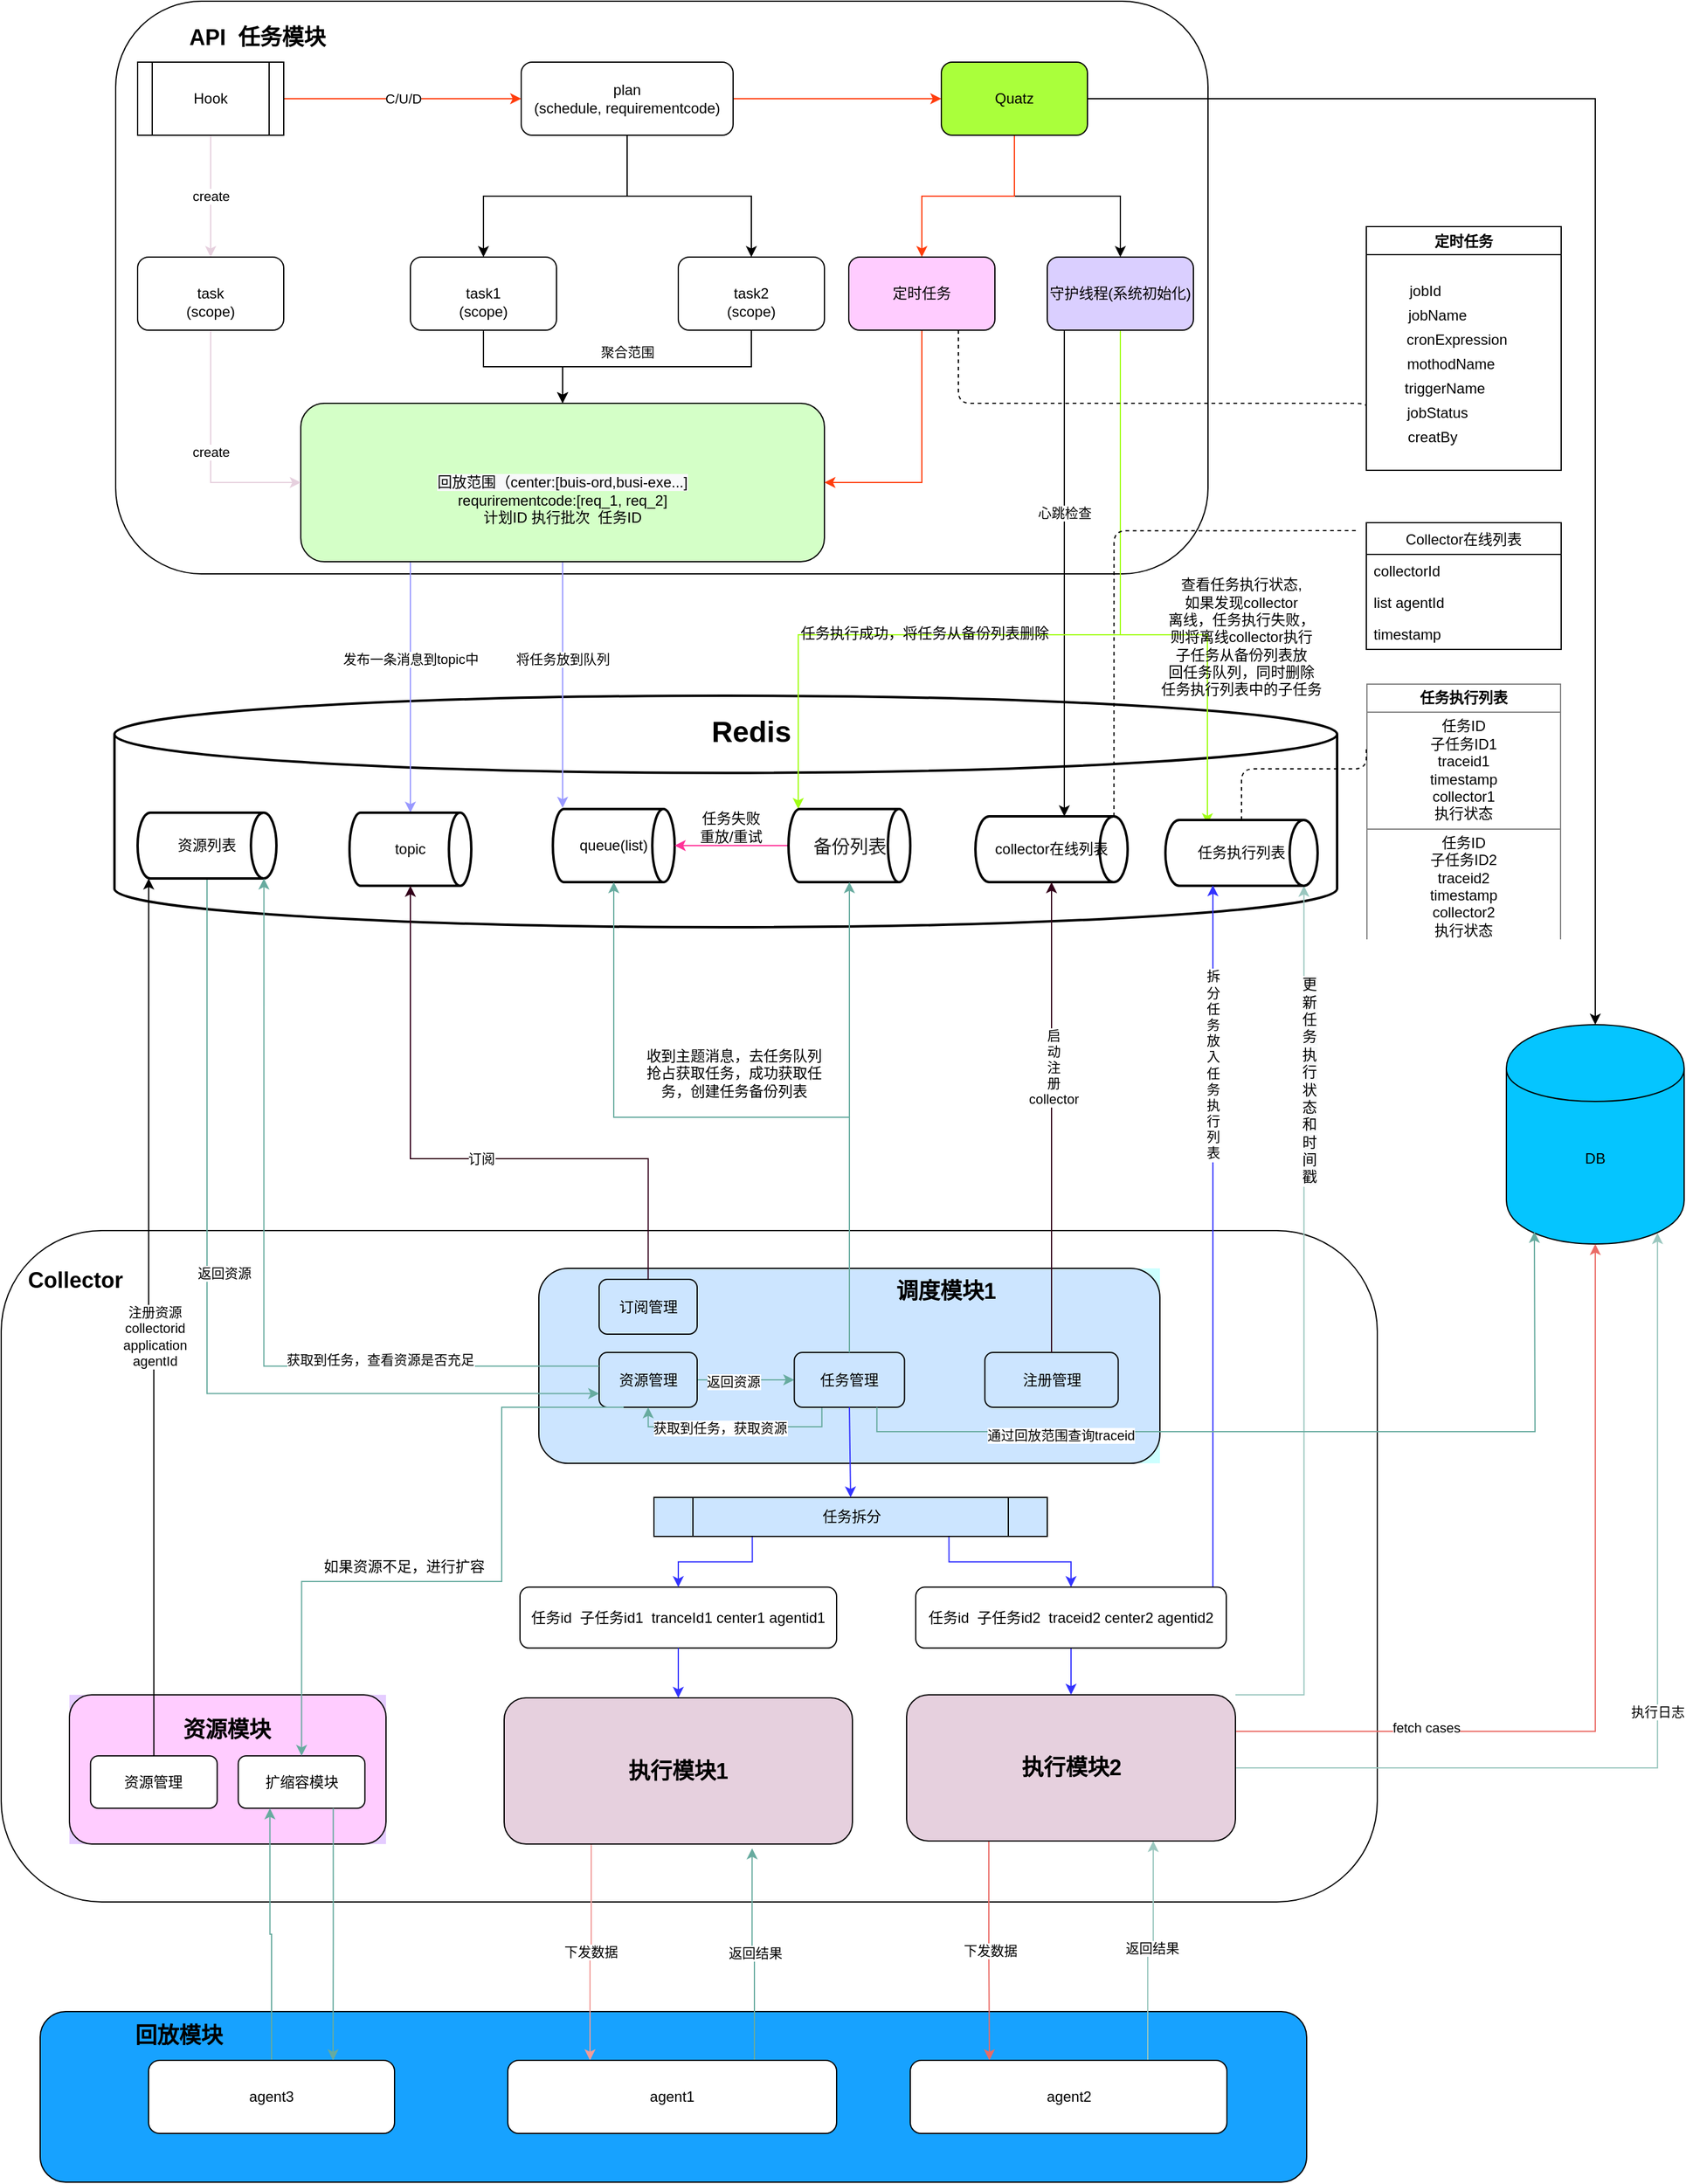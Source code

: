 <mxfile version="13.1.0" type="github">
  <diagram id="a6d8qoQg7wmettdPWS81" name="第 1 页">
    <mxGraphModel dx="1323" dy="717" grid="1" gridSize="10" guides="1" tooltips="1" connect="1" arrows="1" fold="1" page="1" pageScale="1" pageWidth="827" pageHeight="1169" math="0" shadow="0">
      <root>
        <mxCell id="0" />
        <mxCell id="1" parent="0" />
        <mxCell id="HE5zqGtq0i5ZuVJ_DL0v-15" value="Collector在线列表" style="swimlane;fontStyle=0;childLayout=stackLayout;horizontal=1;startSize=26;fillColor=none;horizontalStack=0;resizeParent=1;resizeParentMax=0;resizeLast=0;collapsible=1;marginBottom=0;" vertex="1" parent="1">
          <mxGeometry x="1260" y="528" width="160" height="104" as="geometry">
            <mxRectangle x="1260" y="250" width="130" height="26" as="alternateBounds" />
          </mxGeometry>
        </mxCell>
        <mxCell id="HE5zqGtq0i5ZuVJ_DL0v-16" value="collectorId" style="text;strokeColor=none;fillColor=none;align=left;verticalAlign=top;spacingLeft=4;spacingRight=4;overflow=hidden;rotatable=0;points=[[0,0.5],[1,0.5]];portConstraint=eastwest;" vertex="1" parent="HE5zqGtq0i5ZuVJ_DL0v-15">
          <mxGeometry y="26" width="160" height="26" as="geometry" />
        </mxCell>
        <mxCell id="HE5zqGtq0i5ZuVJ_DL0v-17" value="list agentId" style="text;strokeColor=none;fillColor=none;align=left;verticalAlign=top;spacingLeft=4;spacingRight=4;overflow=hidden;rotatable=0;points=[[0,0.5],[1,0.5]];portConstraint=eastwest;" vertex="1" parent="HE5zqGtq0i5ZuVJ_DL0v-15">
          <mxGeometry y="52" width="160" height="26" as="geometry" />
        </mxCell>
        <mxCell id="HE5zqGtq0i5ZuVJ_DL0v-18" value="timestamp&#xa;" style="text;strokeColor=none;fillColor=none;align=left;verticalAlign=top;spacingLeft=4;spacingRight=4;overflow=hidden;rotatable=0;points=[[0,0.5],[1,0.5]];portConstraint=eastwest;" vertex="1" parent="HE5zqGtq0i5ZuVJ_DL0v-15">
          <mxGeometry y="78" width="160" height="26" as="geometry" />
        </mxCell>
        <mxCell id="HE5zqGtq0i5ZuVJ_DL0v-5" value="" style="rounded=1;whiteSpace=wrap;html=1;" vertex="1" parent="1">
          <mxGeometry x="139" y="1109" width="1130" height="551" as="geometry" />
        </mxCell>
        <mxCell id="qAdTjsP8O6FM5Z1obVZ--37" value="" style="rounded=1;whiteSpace=wrap;html=1;fillColor=#17A2FF;" parent="1" vertex="1">
          <mxGeometry x="171" y="1750" width="1040" height="140" as="geometry" />
        </mxCell>
        <mxCell id="yvgwfU8hFtTpQq32b1yH-145" value="" style="strokeWidth=2;html=1;shape=mxgraph.flowchart.database;whiteSpace=wrap;fillColor=#FFFFFF;" parent="1" vertex="1">
          <mxGeometry x="232" y="670" width="1004" height="190" as="geometry" />
        </mxCell>
        <mxCell id="yvgwfU8hFtTpQq32b1yH-130" value="" style="rounded=1;whiteSpace=wrap;html=1;fillColor=#FFFFFF;strokeColor=#000000;" parent="1" vertex="1">
          <mxGeometry x="233" y="100" width="897" height="470" as="geometry" />
        </mxCell>
        <mxCell id="FVSSslxMcm7K-c5CqzQ3-8" style="edgeStyle=orthogonalEdgeStyle;rounded=0;orthogonalLoop=1;jettySize=auto;html=1;exitX=0.5;exitY=1;exitDx=0;exitDy=0;entryX=0.5;entryY=0;entryDx=0;entryDy=0;" parent="1" source="FVSSslxMcm7K-c5CqzQ3-2" target="FVSSslxMcm7K-c5CqzQ3-3" edge="1">
          <mxGeometry relative="1" as="geometry" />
        </mxCell>
        <mxCell id="jSEHMp3xiI0pvjKX2GBw-10" style="edgeStyle=orthogonalEdgeStyle;rounded=0;orthogonalLoop=1;jettySize=auto;html=1;exitX=1;exitY=0.5;exitDx=0;exitDy=0;entryX=0;entryY=0.5;entryDx=0;entryDy=0;strokeColor=#FF3D0D;" parent="1" source="FVSSslxMcm7K-c5CqzQ3-2" target="qAdTjsP8O6FM5Z1obVZ--5" edge="1">
          <mxGeometry relative="1" as="geometry" />
        </mxCell>
        <mxCell id="yvgwfU8hFtTpQq32b1yH-206" style="edgeStyle=orthogonalEdgeStyle;rounded=0;orthogonalLoop=1;jettySize=auto;html=1;exitX=0.5;exitY=1;exitDx=0;exitDy=0;entryX=0.5;entryY=0;entryDx=0;entryDy=0;" parent="1" source="FVSSslxMcm7K-c5CqzQ3-2" target="FVSSslxMcm7K-c5CqzQ3-5" edge="1">
          <mxGeometry relative="1" as="geometry" />
        </mxCell>
        <mxCell id="FVSSslxMcm7K-c5CqzQ3-2" value="plan&lt;br&gt;(schedule, requirementcode)" style="rounded=1;whiteSpace=wrap;html=1;" parent="1" vertex="1">
          <mxGeometry x="566" y="150" width="174" height="60" as="geometry" />
        </mxCell>
        <mxCell id="yvgwfU8hFtTpQq32b1yH-204" style="edgeStyle=orthogonalEdgeStyle;rounded=0;orthogonalLoop=1;jettySize=auto;html=1;exitX=0.5;exitY=1;exitDx=0;exitDy=0;entryX=0.5;entryY=0;entryDx=0;entryDy=0;" parent="1" source="FVSSslxMcm7K-c5CqzQ3-3" target="FVSSslxMcm7K-c5CqzQ3-16" edge="1">
          <mxGeometry relative="1" as="geometry" />
        </mxCell>
        <mxCell id="FVSSslxMcm7K-c5CqzQ3-3" value="&lt;br&gt;task1&lt;br&gt;(scope)" style="rounded=1;whiteSpace=wrap;html=1;" parent="1" vertex="1">
          <mxGeometry x="475" y="310" width="120" height="60" as="geometry" />
        </mxCell>
        <mxCell id="yvgwfU8hFtTpQq32b1yH-207" style="edgeStyle=orthogonalEdgeStyle;rounded=0;orthogonalLoop=1;jettySize=auto;html=1;exitX=0.5;exitY=1;exitDx=0;exitDy=0;entryX=0.5;entryY=0;entryDx=0;entryDy=0;" parent="1" source="FVSSslxMcm7K-c5CqzQ3-5" target="FVSSslxMcm7K-c5CqzQ3-16" edge="1">
          <mxGeometry relative="1" as="geometry" />
        </mxCell>
        <mxCell id="yvgwfU8hFtTpQq32b1yH-208" value="聚合范围" style="edgeLabel;html=1;align=center;verticalAlign=middle;resizable=0;points=[];" parent="yvgwfU8hFtTpQq32b1yH-207" vertex="1" connectable="0">
          <mxGeometry x="0.63" y="-6" relative="1" as="geometry">
            <mxPoint x="43" y="-6" as="offset" />
          </mxGeometry>
        </mxCell>
        <mxCell id="FVSSslxMcm7K-c5CqzQ3-5" value="&lt;br&gt;task2&lt;br&gt;(scope)" style="rounded=1;whiteSpace=wrap;html=1;" parent="1" vertex="1">
          <mxGeometry x="695" y="310" width="120" height="60" as="geometry" />
        </mxCell>
        <mxCell id="yvgwfU8hFtTpQq32b1yH-150" value="发布一条消息到topic中" style="edgeStyle=orthogonalEdgeStyle;rounded=0;orthogonalLoop=1;jettySize=auto;html=1;exitX=0.25;exitY=1;exitDx=0;exitDy=0;entryX=0.5;entryY=0;entryDx=0;entryDy=0;entryPerimeter=0;strokeColor=#9999FF;" parent="1" source="FVSSslxMcm7K-c5CqzQ3-16" target="yvgwfU8hFtTpQq32b1yH-152" edge="1">
          <mxGeometry x="-0.128" relative="1" as="geometry">
            <Array as="points">
              <mxPoint x="475" y="560" />
            </Array>
            <mxPoint as="offset" />
          </mxGeometry>
        </mxCell>
        <mxCell id="HE5zqGtq0i5ZuVJ_DL0v-50" value="将任务放到队列" style="edgeStyle=elbowEdgeStyle;rounded=0;orthogonalLoop=1;jettySize=auto;elbow=vertical;html=1;exitX=0.5;exitY=1;exitDx=0;exitDy=0;entryX=0.08;entryY=0;entryDx=0;entryDy=0;entryPerimeter=0;fillColor=#A1FF14;strokeColor=#9999FF;" edge="1" parent="1">
          <mxGeometry x="0.005" y="21" relative="1" as="geometry">
            <mxPoint x="600" y="559" as="sourcePoint" />
            <mxPoint x="600" y="762" as="targetPoint" />
            <mxPoint x="-21" y="-21" as="offset" />
          </mxGeometry>
        </mxCell>
        <mxCell id="FVSSslxMcm7K-c5CqzQ3-16" value="&lt;br&gt;&lt;br&gt;&lt;span style=&quot;color: rgb(0 , 0 , 0) ; font-family: &amp;#34;helvetica&amp;#34; ; font-size: 12px ; font-style: normal ; font-weight: 400 ; letter-spacing: normal ; text-align: center ; text-indent: 0px ; text-transform: none ; word-spacing: 0px ; background-color: rgb(248 , 249 , 250) ; float: none ; display: inline&quot;&gt;回放范围（center:[buis-ord,busi-exe...]&lt;/span&gt;&lt;br&gt;requrirementcode:[req_1, req_2]&lt;br&gt;计划ID 执行批次&amp;nbsp; 任务ID" style="rounded=1;whiteSpace=wrap;html=1;fillColor=#D4FFC7;" parent="1" vertex="1">
          <mxGeometry x="385" y="430" width="430" height="130" as="geometry" />
        </mxCell>
        <mxCell id="qAdTjsP8O6FM5Z1obVZ--29" value="C/U/D" style="edgeStyle=orthogonalEdgeStyle;rounded=0;orthogonalLoop=1;jettySize=auto;html=1;exitX=1;exitY=0.5;exitDx=0;exitDy=0;strokeColor=#FF3D0D;" parent="1" source="qAdTjsP8O6FM5Z1obVZ--1" target="FVSSslxMcm7K-c5CqzQ3-2" edge="1">
          <mxGeometry relative="1" as="geometry" />
        </mxCell>
        <mxCell id="yvgwfU8hFtTpQq32b1yH-189" value="create" style="edgeStyle=orthogonalEdgeStyle;rounded=0;orthogonalLoop=1;jettySize=auto;html=1;exitX=0.5;exitY=1;exitDx=0;exitDy=0;entryX=0.5;entryY=0;entryDx=0;entryDy=0;strokeColor=#E6D0DE;" parent="1" source="qAdTjsP8O6FM5Z1obVZ--1" target="yvgwfU8hFtTpQq32b1yH-188" edge="1">
          <mxGeometry relative="1" as="geometry" />
        </mxCell>
        <mxCell id="qAdTjsP8O6FM5Z1obVZ--1" value="Hook" style="shape=process;whiteSpace=wrap;html=1;backgroundOutline=1;" parent="1" vertex="1">
          <mxGeometry x="251" y="150" width="120" height="60" as="geometry" />
        </mxCell>
        <mxCell id="yvgwfU8hFtTpQq32b1yH-195" style="edgeStyle=orthogonalEdgeStyle;rounded=0;orthogonalLoop=1;jettySize=auto;html=1;exitX=0.5;exitY=1;exitDx=0;exitDy=0;entryX=0.5;entryY=0;entryDx=0;entryDy=0;" parent="1" source="qAdTjsP8O6FM5Z1obVZ--5" target="qAdTjsP8O6FM5Z1obVZ--7" edge="1">
          <mxGeometry relative="1" as="geometry" />
        </mxCell>
        <mxCell id="yvgwfU8hFtTpQq32b1yH-196" style="edgeStyle=orthogonalEdgeStyle;rounded=0;orthogonalLoop=1;jettySize=auto;html=1;exitX=0.5;exitY=1;exitDx=0;exitDy=0;entryX=0.5;entryY=0;entryDx=0;entryDy=0;strokeColor=#FF3D0D;" parent="1" source="qAdTjsP8O6FM5Z1obVZ--5" target="yvgwfU8hFtTpQq32b1yH-132" edge="1">
          <mxGeometry relative="1" as="geometry" />
        </mxCell>
        <mxCell id="HE5zqGtq0i5ZuVJ_DL0v-4" style="edgeStyle=orthogonalEdgeStyle;rounded=0;orthogonalLoop=1;jettySize=auto;html=1;exitX=1;exitY=0.5;exitDx=0;exitDy=0;" edge="1" parent="1" source="qAdTjsP8O6FM5Z1obVZ--5" target="qAdTjsP8O6FM5Z1obVZ--9">
          <mxGeometry relative="1" as="geometry" />
        </mxCell>
        <mxCell id="qAdTjsP8O6FM5Z1obVZ--5" value="Quatz" style="rounded=1;whiteSpace=wrap;html=1;fillColor=#AAFF3B;" parent="1" vertex="1">
          <mxGeometry x="911" y="150" width="120" height="60" as="geometry" />
        </mxCell>
        <mxCell id="yvgwfU8hFtTpQq32b1yH-255" value="心跳检查" style="edgeStyle=elbowEdgeStyle;rounded=0;orthogonalLoop=1;jettySize=auto;html=1;exitX=0.5;exitY=1;exitDx=0;exitDy=0;" parent="1" edge="1">
          <mxGeometry y="-49" relative="1" as="geometry">
            <mxPoint x="1012" y="370" as="sourcePoint" />
            <mxPoint x="1012" y="769" as="targetPoint" />
            <mxPoint x="49" y="-50" as="offset" />
          </mxGeometry>
        </mxCell>
        <mxCell id="HE5zqGtq0i5ZuVJ_DL0v-67" style="edgeStyle=orthogonalEdgeStyle;rounded=0;orthogonalLoop=1;jettySize=auto;html=1;exitX=0.5;exitY=1;exitDx=0;exitDy=0;entryX=0.276;entryY=0.065;entryDx=0;entryDy=0;entryPerimeter=0;strokeColor=#A1FF14;fillColor=#FFFF99;" edge="1" parent="1" source="qAdTjsP8O6FM5Z1obVZ--7" target="yvgwfU8hFtTpQq32b1yH-167">
          <mxGeometry relative="1" as="geometry">
            <Array as="points">
              <mxPoint x="1058" y="620" />
              <mxPoint x="1130" y="620" />
            </Array>
          </mxGeometry>
        </mxCell>
        <mxCell id="HE5zqGtq0i5ZuVJ_DL0v-108" style="edgeStyle=orthogonalEdgeStyle;rounded=0;orthogonalLoop=1;jettySize=auto;html=1;exitX=0.5;exitY=1;exitDx=0;exitDy=0;entryX=0.08;entryY=0;entryDx=0;entryDy=0;entryPerimeter=0;strokeColor=#A1FF14;fillColor=#FFFF99;" edge="1" parent="1" source="qAdTjsP8O6FM5Z1obVZ--7" target="yvgwfU8hFtTpQq32b1yH-164">
          <mxGeometry relative="1" as="geometry">
            <Array as="points">
              <mxPoint x="1058" y="620" />
              <mxPoint x="794" y="620" />
            </Array>
          </mxGeometry>
        </mxCell>
        <mxCell id="qAdTjsP8O6FM5Z1obVZ--7" value="守护线程(系统初始化)" style="rounded=1;whiteSpace=wrap;html=1;fillColor=#DACFFF;" parent="1" vertex="1">
          <mxGeometry x="998" y="310" width="120" height="60" as="geometry" />
        </mxCell>
        <mxCell id="qAdTjsP8O6FM5Z1obVZ--9" value="DB" style="shape=cylinder;whiteSpace=wrap;html=1;boundedLbl=1;backgroundOutline=1;fillColor=#05C5FF;" parent="1" vertex="1">
          <mxGeometry x="1375" y="940" width="146" height="180" as="geometry" />
        </mxCell>
        <mxCell id="yvgwfU8hFtTpQq32b1yH-243" value="执行日志" style="edgeStyle=orthogonalEdgeStyle;rounded=0;orthogonalLoop=1;jettySize=auto;html=1;exitX=1;exitY=0.5;exitDx=0;exitDy=0;entryX=0.85;entryY=0.95;entryDx=0;entryDy=0;entryPerimeter=0;strokeColor=#9AC7BF;" parent="1" source="qAdTjsP8O6FM5Z1obVZ--21" target="qAdTjsP8O6FM5Z1obVZ--9" edge="1">
          <mxGeometry relative="1" as="geometry" />
        </mxCell>
        <mxCell id="yvgwfU8hFtTpQq32b1yH-307" style="edgeStyle=orthogonalEdgeStyle;rounded=0;orthogonalLoop=1;jettySize=auto;html=1;exitX=1;exitY=0.25;exitDx=0;exitDy=0;entryX=0.5;entryY=1;entryDx=0;entryDy=0;strokeColor=#EA6B66;" parent="1" source="qAdTjsP8O6FM5Z1obVZ--21" target="qAdTjsP8O6FM5Z1obVZ--9" edge="1">
          <mxGeometry relative="1" as="geometry" />
        </mxCell>
        <mxCell id="yvgwfU8hFtTpQq32b1yH-308" value="fetch cases" style="edgeLabel;html=1;align=center;verticalAlign=middle;resizable=0;points=[];" parent="yvgwfU8hFtTpQq32b1yH-307" vertex="1" connectable="0">
          <mxGeometry x="-0.552" y="3" relative="1" as="geometry">
            <mxPoint as="offset" />
          </mxGeometry>
        </mxCell>
        <mxCell id="yvgwfU8hFtTpQq32b1yH-319" value="下发数据" style="edgeStyle=orthogonalEdgeStyle;rounded=0;orthogonalLoop=1;jettySize=auto;html=1;exitX=0.25;exitY=1;exitDx=0;exitDy=0;entryX=0.25;entryY=0;entryDx=0;entryDy=0;strokeColor=#EA6B66;" parent="1" source="qAdTjsP8O6FM5Z1obVZ--21" target="yvgwfU8hFtTpQq32b1yH-310" edge="1">
          <mxGeometry relative="1" as="geometry" />
        </mxCell>
        <mxCell id="HE5zqGtq0i5ZuVJ_DL0v-87" style="edgeStyle=orthogonalEdgeStyle;rounded=0;orthogonalLoop=1;jettySize=auto;html=1;exitX=1;exitY=0;exitDx=0;exitDy=0;entryX=0.91;entryY=1;entryDx=0;entryDy=0;entryPerimeter=0;strokeColor=#9AC7BF;fillColor=#FFFF99;" edge="1" parent="1" source="qAdTjsP8O6FM5Z1obVZ--21" target="yvgwfU8hFtTpQq32b1yH-167">
          <mxGeometry relative="1" as="geometry">
            <Array as="points">
              <mxPoint x="1209" y="1490" />
            </Array>
          </mxGeometry>
        </mxCell>
        <mxCell id="HE5zqGtq0i5ZuVJ_DL0v-117" value="&lt;span style=&quot;font-size: 12px ; background-color: rgb(248 , 249 , 250)&quot;&gt;更&lt;/span&gt;&lt;br style=&quot;font-size: 12px ; background-color: rgb(248 , 249 , 250)&quot;&gt;&lt;span style=&quot;font-size: 12px ; background-color: rgb(248 , 249 , 250)&quot;&gt;新&lt;/span&gt;&lt;br style=&quot;font-size: 12px ; background-color: rgb(248 , 249 , 250)&quot;&gt;&lt;span style=&quot;font-size: 12px ; background-color: rgb(248 , 249 , 250)&quot;&gt;任&lt;/span&gt;&lt;br style=&quot;font-size: 12px ; background-color: rgb(248 , 249 , 250)&quot;&gt;&lt;span style=&quot;font-size: 12px ; background-color: rgb(248 , 249 , 250)&quot;&gt;务&lt;/span&gt;&lt;br style=&quot;font-size: 12px ; background-color: rgb(248 , 249 , 250)&quot;&gt;&lt;span style=&quot;font-size: 12px ; background-color: rgb(248 , 249 , 250)&quot;&gt;执&lt;/span&gt;&lt;br style=&quot;font-size: 12px ; background-color: rgb(248 , 249 , 250)&quot;&gt;&lt;span style=&quot;font-size: 12px ; background-color: rgb(248 , 249 , 250)&quot;&gt;行&lt;/span&gt;&lt;br style=&quot;font-size: 12px ; background-color: rgb(248 , 249 , 250)&quot;&gt;&lt;span style=&quot;font-size: 12px ; background-color: rgb(248 , 249 , 250)&quot;&gt;状&lt;/span&gt;&lt;br style=&quot;font-size: 12px ; background-color: rgb(248 , 249 , 250)&quot;&gt;&lt;span style=&quot;font-size: 12px ; background-color: rgb(248 , 249 , 250)&quot;&gt;态&lt;/span&gt;&lt;br style=&quot;font-size: 12px ; background-color: rgb(248 , 249 , 250)&quot;&gt;&lt;span style=&quot;font-size: 12px ; background-color: rgb(248 , 249 , 250)&quot;&gt;和&lt;/span&gt;&lt;br style=&quot;font-size: 12px ; background-color: rgb(248 , 249 , 250)&quot;&gt;&lt;span style=&quot;font-size: 12px ; background-color: rgb(248 , 249 , 250)&quot;&gt;时&lt;/span&gt;&lt;br style=&quot;font-size: 12px ; background-color: rgb(248 , 249 , 250)&quot;&gt;&lt;span style=&quot;font-size: 12px ; background-color: rgb(248 , 249 , 250)&quot;&gt;间&lt;/span&gt;&lt;br style=&quot;font-size: 12px ; background-color: rgb(248 , 249 , 250)&quot;&gt;&lt;span style=&quot;font-size: 12px ; background-color: rgb(248 , 249 , 250)&quot;&gt;戳&lt;/span&gt;" style="edgeLabel;html=1;align=center;verticalAlign=middle;resizable=0;points=[];" vertex="1" connectable="0" parent="HE5zqGtq0i5ZuVJ_DL0v-87">
          <mxGeometry x="0.705" y="-4" relative="1" as="geometry">
            <mxPoint y="53" as="offset" />
          </mxGeometry>
        </mxCell>
        <mxCell id="qAdTjsP8O6FM5Z1obVZ--21" value="&lt;font style=&quot;font-size: 18px&quot;&gt;&lt;b&gt;执行模块2&lt;/b&gt;&lt;/font&gt;" style="rounded=1;whiteSpace=wrap;html=1;fillColor=#E6D0DE;" parent="1" vertex="1">
          <mxGeometry x="882.5" y="1490" width="270" height="120" as="geometry" />
        </mxCell>
        <mxCell id="yvgwfU8hFtTpQq32b1yH-103" value="" style="group;fillColor=#E5CCFF;" parent="1" vertex="1" connectable="0">
          <mxGeometry x="195" y="1490" width="260" height="122.5" as="geometry" />
        </mxCell>
        <mxCell id="qAdTjsP8O6FM5Z1obVZ--30" value="" style="rounded=1;whiteSpace=wrap;html=1;fillColor=#FFCCFF;" parent="yvgwfU8hFtTpQq32b1yH-103" vertex="1">
          <mxGeometry width="260" height="122.5" as="geometry" />
        </mxCell>
        <mxCell id="yvgwfU8hFtTpQq32b1yH-29" value="&lt;font style=&quot;font-size: 18px&quot;&gt;&lt;b&gt;资源模块&lt;/b&gt;&lt;/font&gt;" style="text;html=1;strokeColor=none;fillColor=none;align=center;verticalAlign=middle;whiteSpace=wrap;rounded=0;" parent="yvgwfU8hFtTpQq32b1yH-103" vertex="1">
          <mxGeometry x="69.333" y="21.491" width="121.333" height="14.327" as="geometry" />
        </mxCell>
        <mxCell id="yvgwfU8hFtTpQq32b1yH-30" value="资源管理" style="rounded=1;whiteSpace=wrap;html=1;fillColor=#FFFFFF;" parent="yvgwfU8hFtTpQq32b1yH-103" vertex="1">
          <mxGeometry x="17.333" y="50.146" width="104" height="42.982" as="geometry" />
        </mxCell>
        <mxCell id="yvgwfU8hFtTpQq32b1yH-31" value="扩缩容模块" style="rounded=1;whiteSpace=wrap;html=1;fillColor=#FFFFFF;" parent="yvgwfU8hFtTpQq32b1yH-103" vertex="1">
          <mxGeometry x="138.667" y="50.146" width="104" height="42.982" as="geometry" />
        </mxCell>
        <mxCell id="yvgwfU8hFtTpQq32b1yH-131" value="&lt;font style=&quot;font-size: 18px&quot;&gt;&lt;b&gt;API&amp;nbsp; 任务模块&lt;/b&gt;&lt;/font&gt;" style="text;html=1;strokeColor=none;fillColor=#FFFFFF;align=center;verticalAlign=middle;whiteSpace=wrap;rounded=0;" parent="1" vertex="1">
          <mxGeometry x="290" y="120" width="119" height="20" as="geometry" />
        </mxCell>
        <mxCell id="yvgwfU8hFtTpQq32b1yH-254" style="edgeStyle=orthogonalEdgeStyle;rounded=0;orthogonalLoop=1;jettySize=auto;html=1;exitX=0.5;exitY=1;exitDx=0;exitDy=0;entryX=1;entryY=0.5;entryDx=0;entryDy=0;strokeColor=#FF3D0D;" parent="1" source="yvgwfU8hFtTpQq32b1yH-132" target="FVSSslxMcm7K-c5CqzQ3-16" edge="1">
          <mxGeometry relative="1" as="geometry" />
        </mxCell>
        <mxCell id="yvgwfU8hFtTpQq32b1yH-132" value="定时任务" style="rounded=1;whiteSpace=wrap;html=1;fillColor=#FFCCFF;" parent="1" vertex="1">
          <mxGeometry x="835" y="310" width="120" height="60" as="geometry" />
        </mxCell>
        <mxCell id="yvgwfU8hFtTpQq32b1yH-152" value="topic" style="strokeWidth=2;html=1;shape=mxgraph.flowchart.direct_data;whiteSpace=wrap;fillColor=#FFFFFF;" parent="1" vertex="1">
          <mxGeometry x="425" y="766" width="100" height="60" as="geometry" />
        </mxCell>
        <mxCell id="yvgwfU8hFtTpQq32b1yH-153" value="queue(list)" style="strokeWidth=2;html=1;shape=mxgraph.flowchart.direct_data;whiteSpace=wrap;fillColor=#FFFFFF;" parent="1" vertex="1">
          <mxGeometry x="592" y="763" width="100" height="60" as="geometry" />
        </mxCell>
        <mxCell id="yvgwfU8hFtTpQq32b1yH-158" value="" style="group;fillColor=#CCFFFF;" parent="1" vertex="1" connectable="0">
          <mxGeometry x="600.5" y="1140" width="490" height="160" as="geometry" />
        </mxCell>
        <mxCell id="yvgwfU8hFtTpQq32b1yH-159" value="" style="rounded=1;whiteSpace=wrap;html=1;fillColor=#CCE5FF;" parent="yvgwfU8hFtTpQq32b1yH-158" vertex="1">
          <mxGeometry x="-20" width="510" height="160" as="geometry" />
        </mxCell>
        <mxCell id="HE5zqGtq0i5ZuVJ_DL0v-125" style="edgeStyle=orthogonalEdgeStyle;rounded=0;orthogonalLoop=1;jettySize=auto;html=1;exitX=1;exitY=0.5;exitDx=0;exitDy=0;entryX=0;entryY=0.5;entryDx=0;entryDy=0;strokeColor=#67AB9F;fillColor=#FFFF99;" edge="1" parent="yvgwfU8hFtTpQq32b1yH-158" source="HE5zqGtq0i5ZuVJ_DL0v-73" target="HE5zqGtq0i5ZuVJ_DL0v-76">
          <mxGeometry relative="1" as="geometry" />
        </mxCell>
        <mxCell id="HE5zqGtq0i5ZuVJ_DL0v-126" value="返回资源" style="edgeLabel;html=1;align=center;verticalAlign=middle;resizable=0;points=[];" vertex="1" connectable="0" parent="HE5zqGtq0i5ZuVJ_DL0v-125">
          <mxGeometry x="-0.273" relative="1" as="geometry">
            <mxPoint y="1" as="offset" />
          </mxGeometry>
        </mxCell>
        <mxCell id="HE5zqGtq0i5ZuVJ_DL0v-73" value="资源管理" style="rounded=1;whiteSpace=wrap;html=1;strokeColor=#000000;fillColor=#CCE5FF;" vertex="1" parent="yvgwfU8hFtTpQq32b1yH-158">
          <mxGeometry x="29.5" y="69" width="80.5" height="45" as="geometry" />
        </mxCell>
        <mxCell id="HE5zqGtq0i5ZuVJ_DL0v-75" value="注册管理" style="rounded=1;whiteSpace=wrap;html=1;strokeColor=#000000;fillColor=#CCE5FF;" vertex="1" parent="yvgwfU8hFtTpQq32b1yH-158">
          <mxGeometry x="346.25" y="69" width="109.5" height="45" as="geometry" />
        </mxCell>
        <mxCell id="HE5zqGtq0i5ZuVJ_DL0v-119" style="edgeStyle=orthogonalEdgeStyle;rounded=0;orthogonalLoop=1;jettySize=auto;html=1;exitX=0.25;exitY=1;exitDx=0;exitDy=0;entryX=0.5;entryY=1;entryDx=0;entryDy=0;strokeColor=#67AB9F;fillColor=#FFFF99;" edge="1" parent="yvgwfU8hFtTpQq32b1yH-158" source="HE5zqGtq0i5ZuVJ_DL0v-76" target="HE5zqGtq0i5ZuVJ_DL0v-73">
          <mxGeometry relative="1" as="geometry">
            <Array as="points">
              <mxPoint x="212" y="130" />
              <mxPoint x="70" y="130" />
            </Array>
          </mxGeometry>
        </mxCell>
        <mxCell id="HE5zqGtq0i5ZuVJ_DL0v-120" value="获取到任务，获取资源" style="edgeLabel;html=1;align=center;verticalAlign=middle;resizable=0;points=[];" vertex="1" connectable="0" parent="HE5zqGtq0i5ZuVJ_DL0v-119">
          <mxGeometry x="0.146" y="1" relative="1" as="geometry">
            <mxPoint as="offset" />
          </mxGeometry>
        </mxCell>
        <mxCell id="HE5zqGtq0i5ZuVJ_DL0v-76" value="任务管理" style="rounded=1;whiteSpace=wrap;html=1;strokeColor=#000000;fillColor=#CCE5FF;" vertex="1" parent="yvgwfU8hFtTpQq32b1yH-158">
          <mxGeometry x="189.75" y="69" width="90.5" height="45" as="geometry" />
        </mxCell>
        <mxCell id="HE5zqGtq0i5ZuVJ_DL0v-86" value="&lt;font style=&quot;font-size: 18px&quot;&gt;&lt;b&gt;调度模块1&lt;/b&gt;&lt;/font&gt;" style="text;html=1;strokeColor=none;fillColor=none;align=center;verticalAlign=middle;whiteSpace=wrap;rounded=0;" vertex="1" parent="yvgwfU8hFtTpQq32b1yH-158">
          <mxGeometry x="269.5" y="9" width="90" height="20" as="geometry" />
        </mxCell>
        <mxCell id="HE5zqGtq0i5ZuVJ_DL0v-74" value="订阅管理" style="rounded=1;whiteSpace=wrap;html=1;strokeColor=#000000;fillColor=#CCE5FF;" vertex="1" parent="yvgwfU8hFtTpQq32b1yH-158">
          <mxGeometry x="29.5" y="9" width="80.5" height="45" as="geometry" />
        </mxCell>
        <mxCell id="HE5zqGtq0i5ZuVJ_DL0v-2" style="edgeStyle=orthogonalEdgeStyle;rounded=0;orthogonalLoop=1;jettySize=auto;html=1;exitX=0;exitY=0.5;exitDx=0;exitDy=0;exitPerimeter=0;entryX=1;entryY=0.5;entryDx=0;entryDy=0;entryPerimeter=0;strokeColor=#FF3399;" edge="1" parent="1" source="yvgwfU8hFtTpQq32b1yH-164" target="yvgwfU8hFtTpQq32b1yH-153">
          <mxGeometry relative="1" as="geometry" />
        </mxCell>
        <mxCell id="yvgwfU8hFtTpQq32b1yH-164" value="&lt;span style=&quot;color: rgb(26 , 26 , 26) ; font-family: , &amp;#34;blinkmacsystemfont&amp;#34; , &amp;#34;helvetica neue&amp;#34; , &amp;#34;pingfang sc&amp;#34; , &amp;#34;microsoft yahei&amp;#34; , &amp;#34;source han sans sc&amp;#34; , &amp;#34;noto sans cjk sc&amp;#34; , &amp;#34;wenquanyi micro hei&amp;#34; , sans-serif ; font-size: 15px ; background-color: rgb(255 , 255 , 255)&quot;&gt;备份列表&lt;/span&gt;" style="strokeWidth=2;html=1;shape=mxgraph.flowchart.direct_data;whiteSpace=wrap;fillColor=#FFFFFF;" parent="1" vertex="1">
          <mxGeometry x="785.5" y="763" width="100" height="60" as="geometry" />
        </mxCell>
        <mxCell id="yvgwfU8hFtTpQq32b1yH-167" value="任务执行列表" style="strokeWidth=2;html=1;shape=mxgraph.flowchart.direct_data;whiteSpace=wrap;fillColor=#FFFFFF;" parent="1" vertex="1">
          <mxGeometry x="1095" y="772" width="125" height="54" as="geometry" />
        </mxCell>
        <mxCell id="yvgwfU8hFtTpQq32b1yH-178" value="&lt;font style=&quot;font-size: 24px&quot;&gt;&lt;b&gt;Redis&lt;/b&gt;&lt;/font&gt;" style="text;html=1;strokeColor=none;fillColor=none;align=center;verticalAlign=middle;whiteSpace=wrap;rounded=0;" parent="1" vertex="1">
          <mxGeometry x="735" y="690" width="40" height="20" as="geometry" />
        </mxCell>
        <mxCell id="yvgwfU8hFtTpQq32b1yH-209" value="create" style="edgeStyle=orthogonalEdgeStyle;rounded=0;orthogonalLoop=1;jettySize=auto;html=1;exitX=0.5;exitY=1;exitDx=0;exitDy=0;entryX=0;entryY=0.5;entryDx=0;entryDy=0;strokeColor=#E6D0DE;" parent="1" source="yvgwfU8hFtTpQq32b1yH-188" target="FVSSslxMcm7K-c5CqzQ3-16" edge="1">
          <mxGeometry relative="1" as="geometry" />
        </mxCell>
        <mxCell id="yvgwfU8hFtTpQq32b1yH-188" value="&lt;br&gt;task&lt;br&gt;(scope)" style="rounded=1;whiteSpace=wrap;html=1;" parent="1" vertex="1">
          <mxGeometry x="251" y="310" width="120" height="60" as="geometry" />
        </mxCell>
        <mxCell id="yvgwfU8hFtTpQq32b1yH-214" value="" style="group" parent="1" vertex="1" connectable="0">
          <mxGeometry x="615" y="1401.67" width="210" height="50" as="geometry" />
        </mxCell>
        <mxCell id="yvgwfU8hFtTpQq32b1yH-215" value="任务id&amp;nbsp; 子任务id1&amp;nbsp; tranceId1 center1 agentid1" style="rounded=1;whiteSpace=wrap;html=1;fillColor=#FFFFFF;" parent="yvgwfU8hFtTpQq32b1yH-214" vertex="1">
          <mxGeometry x="-50" width="260" height="50" as="geometry" />
        </mxCell>
        <mxCell id="yvgwfU8hFtTpQq32b1yH-230" value="收到主题消息，去任务队列抢占获取任务，成功获取任务，创建任务备份列表" style="text;html=1;strokeColor=none;fillColor=none;align=center;verticalAlign=middle;whiteSpace=wrap;rounded=0;" parent="1" vertex="1">
          <mxGeometry x="665.5" y="970" width="149.5" height="20" as="geometry" />
        </mxCell>
        <mxCell id="yvgwfU8hFtTpQq32b1yH-287" style="edgeStyle=orthogonalEdgeStyle;rounded=0;orthogonalLoop=1;jettySize=auto;html=1;exitX=0.5;exitY=1;exitDx=0;exitDy=0;exitPerimeter=0;entryX=0;entryY=0.75;entryDx=0;entryDy=0;strokeColor=#67AB9F;" parent="1" source="yvgwfU8hFtTpQq32b1yH-249" target="HE5zqGtq0i5ZuVJ_DL0v-73" edge="1">
          <mxGeometry relative="1" as="geometry" />
        </mxCell>
        <mxCell id="yvgwfU8hFtTpQq32b1yH-326" value="返回资源" style="edgeLabel;html=1;align=center;verticalAlign=middle;resizable=0;points=[];" parent="yvgwfU8hFtTpQq32b1yH-287" vertex="1" connectable="0">
          <mxGeometry x="0.172" y="99" relative="1" as="geometry">
            <mxPoint as="offset" />
          </mxGeometry>
        </mxCell>
        <mxCell id="yvgwfU8hFtTpQq32b1yH-249" value="资源列表" style="strokeWidth=2;html=1;shape=mxgraph.flowchart.direct_data;whiteSpace=wrap;fillColor=#FFFFFF;" parent="1" vertex="1">
          <mxGeometry x="251" y="766" width="114" height="54" as="geometry" />
        </mxCell>
        <mxCell id="yvgwfU8hFtTpQq32b1yH-251" value="collector在线列表" style="strokeWidth=2;html=1;shape=mxgraph.flowchart.direct_data;whiteSpace=wrap;fillColor=#FFFFFF;" parent="1" vertex="1">
          <mxGeometry x="939" y="769" width="125" height="54" as="geometry" />
        </mxCell>
        <mxCell id="yvgwfU8hFtTpQq32b1yH-314" value="下发数据" style="edgeStyle=orthogonalEdgeStyle;rounded=0;orthogonalLoop=1;jettySize=auto;html=1;exitX=0.25;exitY=1;exitDx=0;exitDy=0;entryX=0.25;entryY=0;entryDx=0;entryDy=0;strokeColor=#F19C99;" parent="1" source="yvgwfU8hFtTpQq32b1yH-263" target="yvgwfU8hFtTpQq32b1yH-309" edge="1">
          <mxGeometry relative="1" as="geometry" />
        </mxCell>
        <mxCell id="yvgwfU8hFtTpQq32b1yH-263" value="&lt;font style=&quot;font-size: 18px&quot;&gt;&lt;b&gt;执行模块1&lt;/b&gt;&lt;/font&gt;" style="rounded=1;whiteSpace=wrap;html=1;fillColor=#E6D0DE;" parent="1" vertex="1">
          <mxGeometry x="552" y="1492.5" width="286" height="120" as="geometry" />
        </mxCell>
        <mxCell id="yvgwfU8hFtTpQq32b1yH-269" value="查看任务执行状态,&lt;br&gt;如果发现collector&lt;br&gt;离线，任务执行失败，&lt;br&gt;则将离线collector执行&lt;br&gt;子任务从备份列表放&lt;br&gt;回任务队列，同时删除&lt;br&gt;任务执行列表中的子任务" style="text;html=1;strokeColor=none;fillColor=none;align=center;verticalAlign=middle;whiteSpace=wrap;rounded=0;" parent="1" vertex="1">
          <mxGeometry x="1071" y="612" width="173" height="20" as="geometry" />
        </mxCell>
        <mxCell id="yvgwfU8hFtTpQq32b1yH-286" value="如果资源不足，进行扩容" style="text;html=1;strokeColor=none;fillColor=none;align=center;verticalAlign=middle;whiteSpace=wrap;rounded=0;" parent="1" vertex="1">
          <mxGeometry x="400" y="1374.5" width="140" height="20" as="geometry" />
        </mxCell>
        <mxCell id="yvgwfU8hFtTpQq32b1yH-289" style="edgeStyle=orthogonalEdgeStyle;rounded=0;orthogonalLoop=1;jettySize=auto;html=1;exitX=0;exitY=0.25;exitDx=0;exitDy=0;entryX=0.91;entryY=1;entryDx=0;entryDy=0;entryPerimeter=0;strokeColor=#67AB9F;" parent="1" source="HE5zqGtq0i5ZuVJ_DL0v-73" target="yvgwfU8hFtTpQq32b1yH-249" edge="1">
          <mxGeometry relative="1" as="geometry" />
        </mxCell>
        <mxCell id="yvgwfU8hFtTpQq32b1yH-290" value="获取到任务，查看资源是否充足" style="edgeLabel;html=1;align=center;verticalAlign=middle;resizable=0;points=[];" parent="yvgwfU8hFtTpQq32b1yH-289" vertex="1" connectable="0">
          <mxGeometry x="-0.464" y="-6" relative="1" as="geometry">
            <mxPoint x="1" as="offset" />
          </mxGeometry>
        </mxCell>
        <mxCell id="yvgwfU8hFtTpQq32b1yH-296" style="edgeStyle=orthogonalEdgeStyle;rounded=0;orthogonalLoop=1;jettySize=auto;html=1;exitX=0.5;exitY=0;exitDx=0;exitDy=0;entryX=0.08;entryY=1;entryDx=0;entryDy=0;entryPerimeter=0;" parent="1" source="yvgwfU8hFtTpQq32b1yH-30" target="yvgwfU8hFtTpQq32b1yH-249" edge="1">
          <mxGeometry relative="1" as="geometry" />
        </mxCell>
        <mxCell id="yvgwfU8hFtTpQq32b1yH-297" value="注册资源&lt;br&gt;collectorid&lt;br&gt;application&lt;br&gt;agentId" style="edgeLabel;html=1;align=center;verticalAlign=middle;resizable=0;points=[];" parent="yvgwfU8hFtTpQq32b1yH-296" vertex="1" connectable="0">
          <mxGeometry x="-0.05" relative="1" as="geometry">
            <mxPoint as="offset" />
          </mxGeometry>
        </mxCell>
        <mxCell id="yvgwfU8hFtTpQq32b1yH-315" value="返回结果" style="edgeStyle=orthogonalEdgeStyle;rounded=0;orthogonalLoop=1;jettySize=auto;html=1;exitX=0.75;exitY=0;exitDx=0;exitDy=0;entryX=0.712;entryY=1.029;entryDx=0;entryDy=0;entryPerimeter=0;strokeColor=#67AB9F;" parent="1" source="yvgwfU8hFtTpQq32b1yH-309" target="yvgwfU8hFtTpQq32b1yH-263" edge="1">
          <mxGeometry relative="1" as="geometry" />
        </mxCell>
        <mxCell id="yvgwfU8hFtTpQq32b1yH-309" value="agent1" style="rounded=1;whiteSpace=wrap;html=1;fillColor=#FFFFFF;" parent="1" vertex="1">
          <mxGeometry x="555" y="1790" width="270" height="60" as="geometry" />
        </mxCell>
        <mxCell id="yvgwfU8hFtTpQq32b1yH-317" style="edgeStyle=orthogonalEdgeStyle;rounded=0;orthogonalLoop=1;jettySize=auto;html=1;exitX=0.75;exitY=0;exitDx=0;exitDy=0;entryX=0.75;entryY=1;entryDx=0;entryDy=0;strokeColor=#9AC7BF;" parent="1" source="yvgwfU8hFtTpQq32b1yH-310" target="qAdTjsP8O6FM5Z1obVZ--21" edge="1">
          <mxGeometry relative="1" as="geometry" />
        </mxCell>
        <mxCell id="yvgwfU8hFtTpQq32b1yH-318" value="返回结果" style="edgeLabel;html=1;align=center;verticalAlign=middle;resizable=0;points=[];" parent="yvgwfU8hFtTpQq32b1yH-317" vertex="1" connectable="0">
          <mxGeometry x="0.23" y="1" relative="1" as="geometry">
            <mxPoint y="17" as="offset" />
          </mxGeometry>
        </mxCell>
        <mxCell id="yvgwfU8hFtTpQq32b1yH-310" value="agent2" style="rounded=1;whiteSpace=wrap;html=1;fillColor=#FFFFFF;" parent="1" vertex="1">
          <mxGeometry x="885.5" y="1790" width="260" height="60" as="geometry" />
        </mxCell>
        <mxCell id="HE5zqGtq0i5ZuVJ_DL0v-128" style="edgeStyle=orthogonalEdgeStyle;rounded=0;orthogonalLoop=1;jettySize=auto;html=1;exitX=0.5;exitY=0;exitDx=0;exitDy=0;entryX=0.25;entryY=1;entryDx=0;entryDy=0;strokeColor=#67AB9F;fillColor=#FFFF99;" edge="1" parent="1" source="yvgwfU8hFtTpQq32b1yH-327" target="yvgwfU8hFtTpQq32b1yH-31">
          <mxGeometry relative="1" as="geometry" />
        </mxCell>
        <mxCell id="yvgwfU8hFtTpQq32b1yH-327" value="agent3" style="rounded=1;whiteSpace=wrap;html=1;fillColor=#FFFFFF;" parent="1" vertex="1">
          <mxGeometry x="260" y="1790" width="202" height="60" as="geometry" />
        </mxCell>
        <mxCell id="yvgwfU8hFtTpQq32b1yH-328" value="&lt;font style=&quot;font-size: 18px&quot;&gt;&lt;b&gt;回放模块&lt;/b&gt;&lt;/font&gt;" style="text;html=1;strokeColor=none;fillColor=none;align=center;verticalAlign=middle;whiteSpace=wrap;rounded=0;" parent="1" vertex="1">
          <mxGeometry x="235" y="1760" width="100" height="20" as="geometry" />
        </mxCell>
        <mxCell id="HE5zqGtq0i5ZuVJ_DL0v-9" style="edgeStyle=orthogonalEdgeStyle;rounded=0;orthogonalLoop=1;jettySize=auto;html=1;exitX=1;exitY=0.5;exitDx=0;exitDy=0;entryX=0.312;entryY=0.991;entryDx=0;entryDy=0;entryPerimeter=0;strokeColor=#3333FF;" edge="1" parent="1" source="HE5zqGtq0i5ZuVJ_DL0v-68" target="yvgwfU8hFtTpQq32b1yH-167">
          <mxGeometry relative="1" as="geometry">
            <Array as="points">
              <mxPoint x="1134" y="1427" />
            </Array>
          </mxGeometry>
        </mxCell>
        <mxCell id="HE5zqGtq0i5ZuVJ_DL0v-10" value="拆&lt;br&gt;分&lt;br&gt;任&lt;br&gt;务&lt;br&gt;放&lt;br&gt;入&lt;br&gt;任&lt;br&gt;务&lt;br&gt;执&lt;br&gt;行&lt;br&gt;列&lt;br&gt;表" style="edgeLabel;html=1;align=center;verticalAlign=middle;resizable=0;points=[];" vertex="1" connectable="0" parent="HE5zqGtq0i5ZuVJ_DL0v-9">
          <mxGeometry x="0.411" relative="1" as="geometry">
            <mxPoint y="-33" as="offset" />
          </mxGeometry>
        </mxCell>
        <mxCell id="HE5zqGtq0i5ZuVJ_DL0v-69" style="edgeStyle=orthogonalEdgeStyle;rounded=0;orthogonalLoop=1;jettySize=auto;html=1;exitX=0.25;exitY=1;exitDx=0;exitDy=0;entryX=0.5;entryY=0;entryDx=0;entryDy=0;strokeColor=#3333FF;fillColor=#FFFF99;" edge="1" parent="1" source="yvgwfU8hFtTpQq32b1yH-337" target="yvgwfU8hFtTpQq32b1yH-215">
          <mxGeometry relative="1" as="geometry" />
        </mxCell>
        <mxCell id="HE5zqGtq0i5ZuVJ_DL0v-70" style="edgeStyle=orthogonalEdgeStyle;rounded=0;orthogonalLoop=1;jettySize=auto;html=1;exitX=0.75;exitY=1;exitDx=0;exitDy=0;entryX=0.5;entryY=0;entryDx=0;entryDy=0;strokeColor=#3333FF;fillColor=#FFFF99;" edge="1" parent="1" source="yvgwfU8hFtTpQq32b1yH-337" target="HE5zqGtq0i5ZuVJ_DL0v-68">
          <mxGeometry relative="1" as="geometry" />
        </mxCell>
        <mxCell id="yvgwfU8hFtTpQq32b1yH-337" value="任务拆分" style="shape=process;whiteSpace=wrap;html=1;backgroundOutline=1;fillColor=#CCE5FF;" parent="1" vertex="1">
          <mxGeometry x="675" y="1328" width="323" height="32" as="geometry" />
        </mxCell>
        <mxCell id="HE5zqGtq0i5ZuVJ_DL0v-3" value="任务失败重放/重试" style="text;html=1;strokeColor=none;fillColor=none;align=center;verticalAlign=middle;whiteSpace=wrap;rounded=0;" vertex="1" parent="1">
          <mxGeometry x="711" y="768" width="55" height="20" as="geometry" />
        </mxCell>
        <mxCell id="HE5zqGtq0i5ZuVJ_DL0v-6" value="&lt;font style=&quot;font-size: 18px&quot;&gt;&lt;b&gt;Collector&lt;/b&gt;&lt;/font&gt;" style="text;html=1;strokeColor=none;fillColor=none;align=center;verticalAlign=middle;whiteSpace=wrap;rounded=0;" vertex="1" parent="1">
          <mxGeometry x="180" y="1140" width="40" height="20" as="geometry" />
        </mxCell>
        <mxCell id="HE5zqGtq0i5ZuVJ_DL0v-11" value="&lt;table border=&quot;1&quot; width=&quot;100%&quot; cellpadding=&quot;4&quot; style=&quot;width: 100% ; height: 100% ; border-collapse: collapse&quot;&gt;&lt;tbody&gt;&lt;tr&gt;&lt;th align=&quot;center&quot;&gt;任务执行列表&lt;/th&gt;&lt;/tr&gt;&lt;tr&gt;&lt;td align=&quot;center&quot;&gt;任务ID&lt;br&gt;子任务ID1&lt;br&gt;traceid1&lt;br&gt;timestamp&lt;br&gt;collector1&lt;br&gt;执行状态&lt;/td&gt;&lt;/tr&gt;&lt;tr&gt;&lt;td align=&quot;center&quot;&gt;任务ID&lt;br&gt;子任务ID2&lt;br&gt;traceid2&lt;br&gt;timestamp&lt;br&gt;collector2&lt;br&gt;执行状态&lt;br&gt;&lt;/td&gt;&lt;/tr&gt;&lt;/tbody&gt;&lt;/table&gt;" style="text;html=1;strokeColor=none;fillColor=none;overflow=fill;" vertex="1" parent="1">
          <mxGeometry x="1260" y="660" width="160" height="210" as="geometry" />
        </mxCell>
        <mxCell id="HE5zqGtq0i5ZuVJ_DL0v-34" value="定时任务" style="swimlane;fillColor=#FFFFFF;" vertex="1" parent="1">
          <mxGeometry x="1260" y="285" width="160" height="200" as="geometry" />
        </mxCell>
        <mxCell id="HE5zqGtq0i5ZuVJ_DL0v-37" value="jobId" style="text;html=1;align=center;verticalAlign=middle;resizable=0;points=[];autosize=1;" vertex="1" parent="HE5zqGtq0i5ZuVJ_DL0v-34">
          <mxGeometry x="28" y="43" width="40" height="20" as="geometry" />
        </mxCell>
        <mxCell id="HE5zqGtq0i5ZuVJ_DL0v-40" value="cronExpression" style="text;html=1;align=center;verticalAlign=middle;resizable=0;points=[];autosize=1;" vertex="1" parent="HE5zqGtq0i5ZuVJ_DL0v-34">
          <mxGeometry x="24" y="83" width="100" height="20" as="geometry" />
        </mxCell>
        <mxCell id="HE5zqGtq0i5ZuVJ_DL0v-41" value="mothodName" style="text;html=1;align=center;verticalAlign=middle;resizable=0;points=[];autosize=1;" vertex="1" parent="HE5zqGtq0i5ZuVJ_DL0v-34">
          <mxGeometry x="24" y="103" width="90" height="20" as="geometry" />
        </mxCell>
        <mxCell id="HE5zqGtq0i5ZuVJ_DL0v-42" value="triggerName" style="text;html=1;align=center;verticalAlign=middle;resizable=0;points=[];autosize=1;" vertex="1" parent="HE5zqGtq0i5ZuVJ_DL0v-34">
          <mxGeometry x="24" y="123" width="80" height="20" as="geometry" />
        </mxCell>
        <mxCell id="HE5zqGtq0i5ZuVJ_DL0v-45" value="jobName" style="text;html=1;align=center;verticalAlign=middle;resizable=0;points=[];autosize=1;" vertex="1" parent="HE5zqGtq0i5ZuVJ_DL0v-34">
          <mxGeometry x="28" y="63" width="60" height="20" as="geometry" />
        </mxCell>
        <mxCell id="HE5zqGtq0i5ZuVJ_DL0v-48" value="jobStatus" style="text;html=1;align=center;verticalAlign=middle;resizable=0;points=[];autosize=1;" vertex="1" parent="HE5zqGtq0i5ZuVJ_DL0v-34">
          <mxGeometry x="23" y="143" width="70" height="20" as="geometry" />
        </mxCell>
        <mxCell id="HE5zqGtq0i5ZuVJ_DL0v-49" value="creatBy" style="text;html=1;align=center;verticalAlign=middle;resizable=0;points=[];autosize=1;" vertex="1" parent="HE5zqGtq0i5ZuVJ_DL0v-34">
          <mxGeometry x="24" y="163" width="60" height="20" as="geometry" />
        </mxCell>
        <mxCell id="HE5zqGtq0i5ZuVJ_DL0v-52" value="" style="endArrow=none;dashed=1;html=1;fillColor=#A1FF14;entryX=-0.044;entryY=0.063;entryDx=0;entryDy=0;exitX=0.91;exitY=0;exitDx=0;exitDy=0;exitPerimeter=0;edgeStyle=orthogonalEdgeStyle;elbow=vertical;entryPerimeter=0;" edge="1" parent="1" source="yvgwfU8hFtTpQq32b1yH-251" target="HE5zqGtq0i5ZuVJ_DL0v-15">
          <mxGeometry width="50" height="50" relative="1" as="geometry">
            <mxPoint x="820" y="780" as="sourcePoint" />
            <mxPoint x="870" y="730" as="targetPoint" />
            <Array as="points">
              <mxPoint x="1053" y="535" />
            </Array>
          </mxGeometry>
        </mxCell>
        <mxCell id="HE5zqGtq0i5ZuVJ_DL0v-53" value="" style="endArrow=none;dashed=1;html=1;fillColor=#A1FF14;exitX=0.5;exitY=0;exitDx=0;exitDy=0;exitPerimeter=0;entryX=0;entryY=0.25;entryDx=0;entryDy=0;edgeStyle=orthogonalEdgeStyle;" edge="1" parent="1" source="yvgwfU8hFtTpQq32b1yH-167" target="HE5zqGtq0i5ZuVJ_DL0v-11">
          <mxGeometry width="50" height="50" relative="1" as="geometry">
            <mxPoint x="1160" y="750" as="sourcePoint" />
            <mxPoint x="1210" y="700" as="targetPoint" />
            <Array as="points">
              <mxPoint x="1158" y="730" />
              <mxPoint x="1260" y="730" />
            </Array>
          </mxGeometry>
        </mxCell>
        <mxCell id="HE5zqGtq0i5ZuVJ_DL0v-54" value="" style="endArrow=none;dashed=1;html=1;fillColor=#A1FF14;exitX=0.75;exitY=1;exitDx=0;exitDy=0;edgeStyle=elbowEdgeStyle;elbow=vertical;entryX=0;entryY=0.75;entryDx=0;entryDy=0;" edge="1" parent="1" source="yvgwfU8hFtTpQq32b1yH-132" target="HE5zqGtq0i5ZuVJ_DL0v-34">
          <mxGeometry width="50" height="50" relative="1" as="geometry">
            <mxPoint x="940" y="450" as="sourcePoint" />
            <mxPoint x="1250" y="430" as="targetPoint" />
            <Array as="points">
              <mxPoint x="1160" y="430" />
            </Array>
          </mxGeometry>
        </mxCell>
        <mxCell id="HE5zqGtq0i5ZuVJ_DL0v-118" style="edgeStyle=orthogonalEdgeStyle;rounded=0;orthogonalLoop=1;jettySize=auto;html=1;exitX=0.5;exitY=1;exitDx=0;exitDy=0;entryX=0.5;entryY=0;entryDx=0;entryDy=0;strokeColor=#3333FF;fillColor=#FFFF99;" edge="1" parent="1" source="HE5zqGtq0i5ZuVJ_DL0v-68" target="qAdTjsP8O6FM5Z1obVZ--21">
          <mxGeometry relative="1" as="geometry" />
        </mxCell>
        <mxCell id="HE5zqGtq0i5ZuVJ_DL0v-68" value="任务id&amp;nbsp; 子任务id2&amp;nbsp; traceid2 center2 agentid2" style="rounded=1;whiteSpace=wrap;html=1;fillColor=#FFFFFF;" vertex="1" parent="1">
          <mxGeometry x="890" y="1401.67" width="255" height="50" as="geometry" />
        </mxCell>
        <mxCell id="HE5zqGtq0i5ZuVJ_DL0v-71" style="edgeStyle=orthogonalEdgeStyle;rounded=0;orthogonalLoop=1;jettySize=auto;html=1;exitX=0.5;exitY=1;exitDx=0;exitDy=0;entryX=0.5;entryY=0;entryDx=0;entryDy=0;strokeColor=#3333FF;fillColor=#FFFF99;" edge="1" parent="1" source="yvgwfU8hFtTpQq32b1yH-215" target="yvgwfU8hFtTpQq32b1yH-263">
          <mxGeometry relative="1" as="geometry" />
        </mxCell>
        <mxCell id="HE5zqGtq0i5ZuVJ_DL0v-79" style="edgeStyle=none;rounded=0;orthogonalLoop=1;jettySize=auto;html=1;exitX=0.5;exitY=0;exitDx=0;exitDy=0;entryX=0.5;entryY=1;entryDx=0;entryDy=0;entryPerimeter=0;strokeColor=#33001A;fillColor=#FFFF99;" edge="1" parent="1" source="HE5zqGtq0i5ZuVJ_DL0v-75" target="yvgwfU8hFtTpQq32b1yH-251">
          <mxGeometry relative="1" as="geometry" />
        </mxCell>
        <mxCell id="HE5zqGtq0i5ZuVJ_DL0v-80" value="启&lt;br&gt;动&lt;br&gt;注&lt;br&gt;册&lt;br&gt;collector" style="edgeLabel;html=1;align=center;verticalAlign=middle;resizable=0;points=[];" vertex="1" connectable="0" parent="HE5zqGtq0i5ZuVJ_DL0v-79">
          <mxGeometry x="0.103" relative="1" as="geometry">
            <mxPoint x="1" y="-21" as="offset" />
          </mxGeometry>
        </mxCell>
        <mxCell id="HE5zqGtq0i5ZuVJ_DL0v-97" style="edgeStyle=orthogonalEdgeStyle;rounded=0;orthogonalLoop=1;jettySize=auto;html=1;exitX=0.75;exitY=1;exitDx=0;exitDy=0;strokeColor=#67AB9F;fillColor=#FFFF99;" edge="1" parent="1" source="HE5zqGtq0i5ZuVJ_DL0v-76">
          <mxGeometry relative="1" as="geometry">
            <mxPoint x="1398" y="1110" as="targetPoint" />
          </mxGeometry>
        </mxCell>
        <mxCell id="HE5zqGtq0i5ZuVJ_DL0v-98" value="通过回放范围查询traceid" style="edgeLabel;html=1;align=center;verticalAlign=middle;resizable=0;points=[];" vertex="1" connectable="0" parent="HE5zqGtq0i5ZuVJ_DL0v-97">
          <mxGeometry x="-0.333" y="-3" relative="1" as="geometry">
            <mxPoint x="-71" as="offset" />
          </mxGeometry>
        </mxCell>
        <mxCell id="HE5zqGtq0i5ZuVJ_DL0v-99" style="rounded=0;orthogonalLoop=1;jettySize=auto;html=1;exitX=0.5;exitY=1;exitDx=0;exitDy=0;entryX=0.5;entryY=0;entryDx=0;entryDy=0;strokeColor=#3333FF;fillColor=#FFFF99;" edge="1" parent="1" source="HE5zqGtq0i5ZuVJ_DL0v-76" target="yvgwfU8hFtTpQq32b1yH-337">
          <mxGeometry relative="1" as="geometry" />
        </mxCell>
        <mxCell id="HE5zqGtq0i5ZuVJ_DL0v-100" style="edgeStyle=orthogonalEdgeStyle;rounded=0;orthogonalLoop=1;jettySize=auto;html=1;exitX=0.25;exitY=1;exitDx=0;exitDy=0;entryX=0.5;entryY=0;entryDx=0;entryDy=0;strokeColor=#67AB9F;fillColor=#FFFF99;" edge="1" parent="1" source="HE5zqGtq0i5ZuVJ_DL0v-73" target="yvgwfU8hFtTpQq32b1yH-31">
          <mxGeometry relative="1" as="geometry">
            <Array as="points">
              <mxPoint x="550" y="1254" />
              <mxPoint x="550" y="1397" />
              <mxPoint x="386" y="1397" />
            </Array>
          </mxGeometry>
        </mxCell>
        <mxCell id="yvgwfU8hFtTpQq32b1yH-260" value="任务执行成功，将任务从备份列表删除" style="text;html=1;strokeColor=none;fillColor=none;align=center;verticalAlign=middle;whiteSpace=wrap;rounded=0;" parent="1" vertex="1">
          <mxGeometry x="793" y="609" width="209" height="20" as="geometry" />
        </mxCell>
        <mxCell id="HE5zqGtq0i5ZuVJ_DL0v-105" style="edgeStyle=orthogonalEdgeStyle;rounded=0;orthogonalLoop=1;jettySize=auto;html=1;exitX=0.5;exitY=0;exitDx=0;exitDy=0;entryX=0.5;entryY=1;entryDx=0;entryDy=0;entryPerimeter=0;strokeColor=#67AB9F;fillColor=#FFFF99;" edge="1" parent="1" source="HE5zqGtq0i5ZuVJ_DL0v-76" target="yvgwfU8hFtTpQq32b1yH-164">
          <mxGeometry relative="1" as="geometry" />
        </mxCell>
        <mxCell id="HE5zqGtq0i5ZuVJ_DL0v-106" style="edgeStyle=orthogonalEdgeStyle;rounded=0;orthogonalLoop=1;jettySize=auto;html=1;exitX=0.5;exitY=0;exitDx=0;exitDy=0;entryX=0.5;entryY=1;entryDx=0;entryDy=0;entryPerimeter=0;strokeColor=#67AB9F;fillColor=#FFFF99;" edge="1" parent="1" source="HE5zqGtq0i5ZuVJ_DL0v-76" target="yvgwfU8hFtTpQq32b1yH-153">
          <mxGeometry relative="1" as="geometry" />
        </mxCell>
        <mxCell id="HE5zqGtq0i5ZuVJ_DL0v-122" style="edgeStyle=orthogonalEdgeStyle;rounded=0;orthogonalLoop=1;jettySize=auto;html=1;exitX=0.5;exitY=0;exitDx=0;exitDy=0;entryX=0.5;entryY=1;entryDx=0;entryDy=0;entryPerimeter=0;strokeColor=#33001A;fillColor=#FFFF99;" edge="1" parent="1" source="HE5zqGtq0i5ZuVJ_DL0v-74" target="yvgwfU8hFtTpQq32b1yH-152">
          <mxGeometry relative="1" as="geometry">
            <Array as="points">
              <mxPoint x="670" y="1050" />
              <mxPoint x="475" y="1050" />
            </Array>
          </mxGeometry>
        </mxCell>
        <mxCell id="HE5zqGtq0i5ZuVJ_DL0v-123" value="订阅" style="edgeLabel;html=1;align=center;verticalAlign=middle;resizable=0;points=[];" vertex="1" connectable="0" parent="HE5zqGtq0i5ZuVJ_DL0v-122">
          <mxGeometry x="-0.086" relative="1" as="geometry">
            <mxPoint as="offset" />
          </mxGeometry>
        </mxCell>
        <mxCell id="HE5zqGtq0i5ZuVJ_DL0v-127" style="edgeStyle=orthogonalEdgeStyle;rounded=0;orthogonalLoop=1;jettySize=auto;html=1;exitX=0.75;exitY=1;exitDx=0;exitDy=0;entryX=0.75;entryY=0;entryDx=0;entryDy=0;strokeColor=#67AB9F;fillColor=#FFFF99;" edge="1" parent="1" source="yvgwfU8hFtTpQq32b1yH-31" target="yvgwfU8hFtTpQq32b1yH-327">
          <mxGeometry relative="1" as="geometry" />
        </mxCell>
      </root>
    </mxGraphModel>
  </diagram>
</mxfile>
